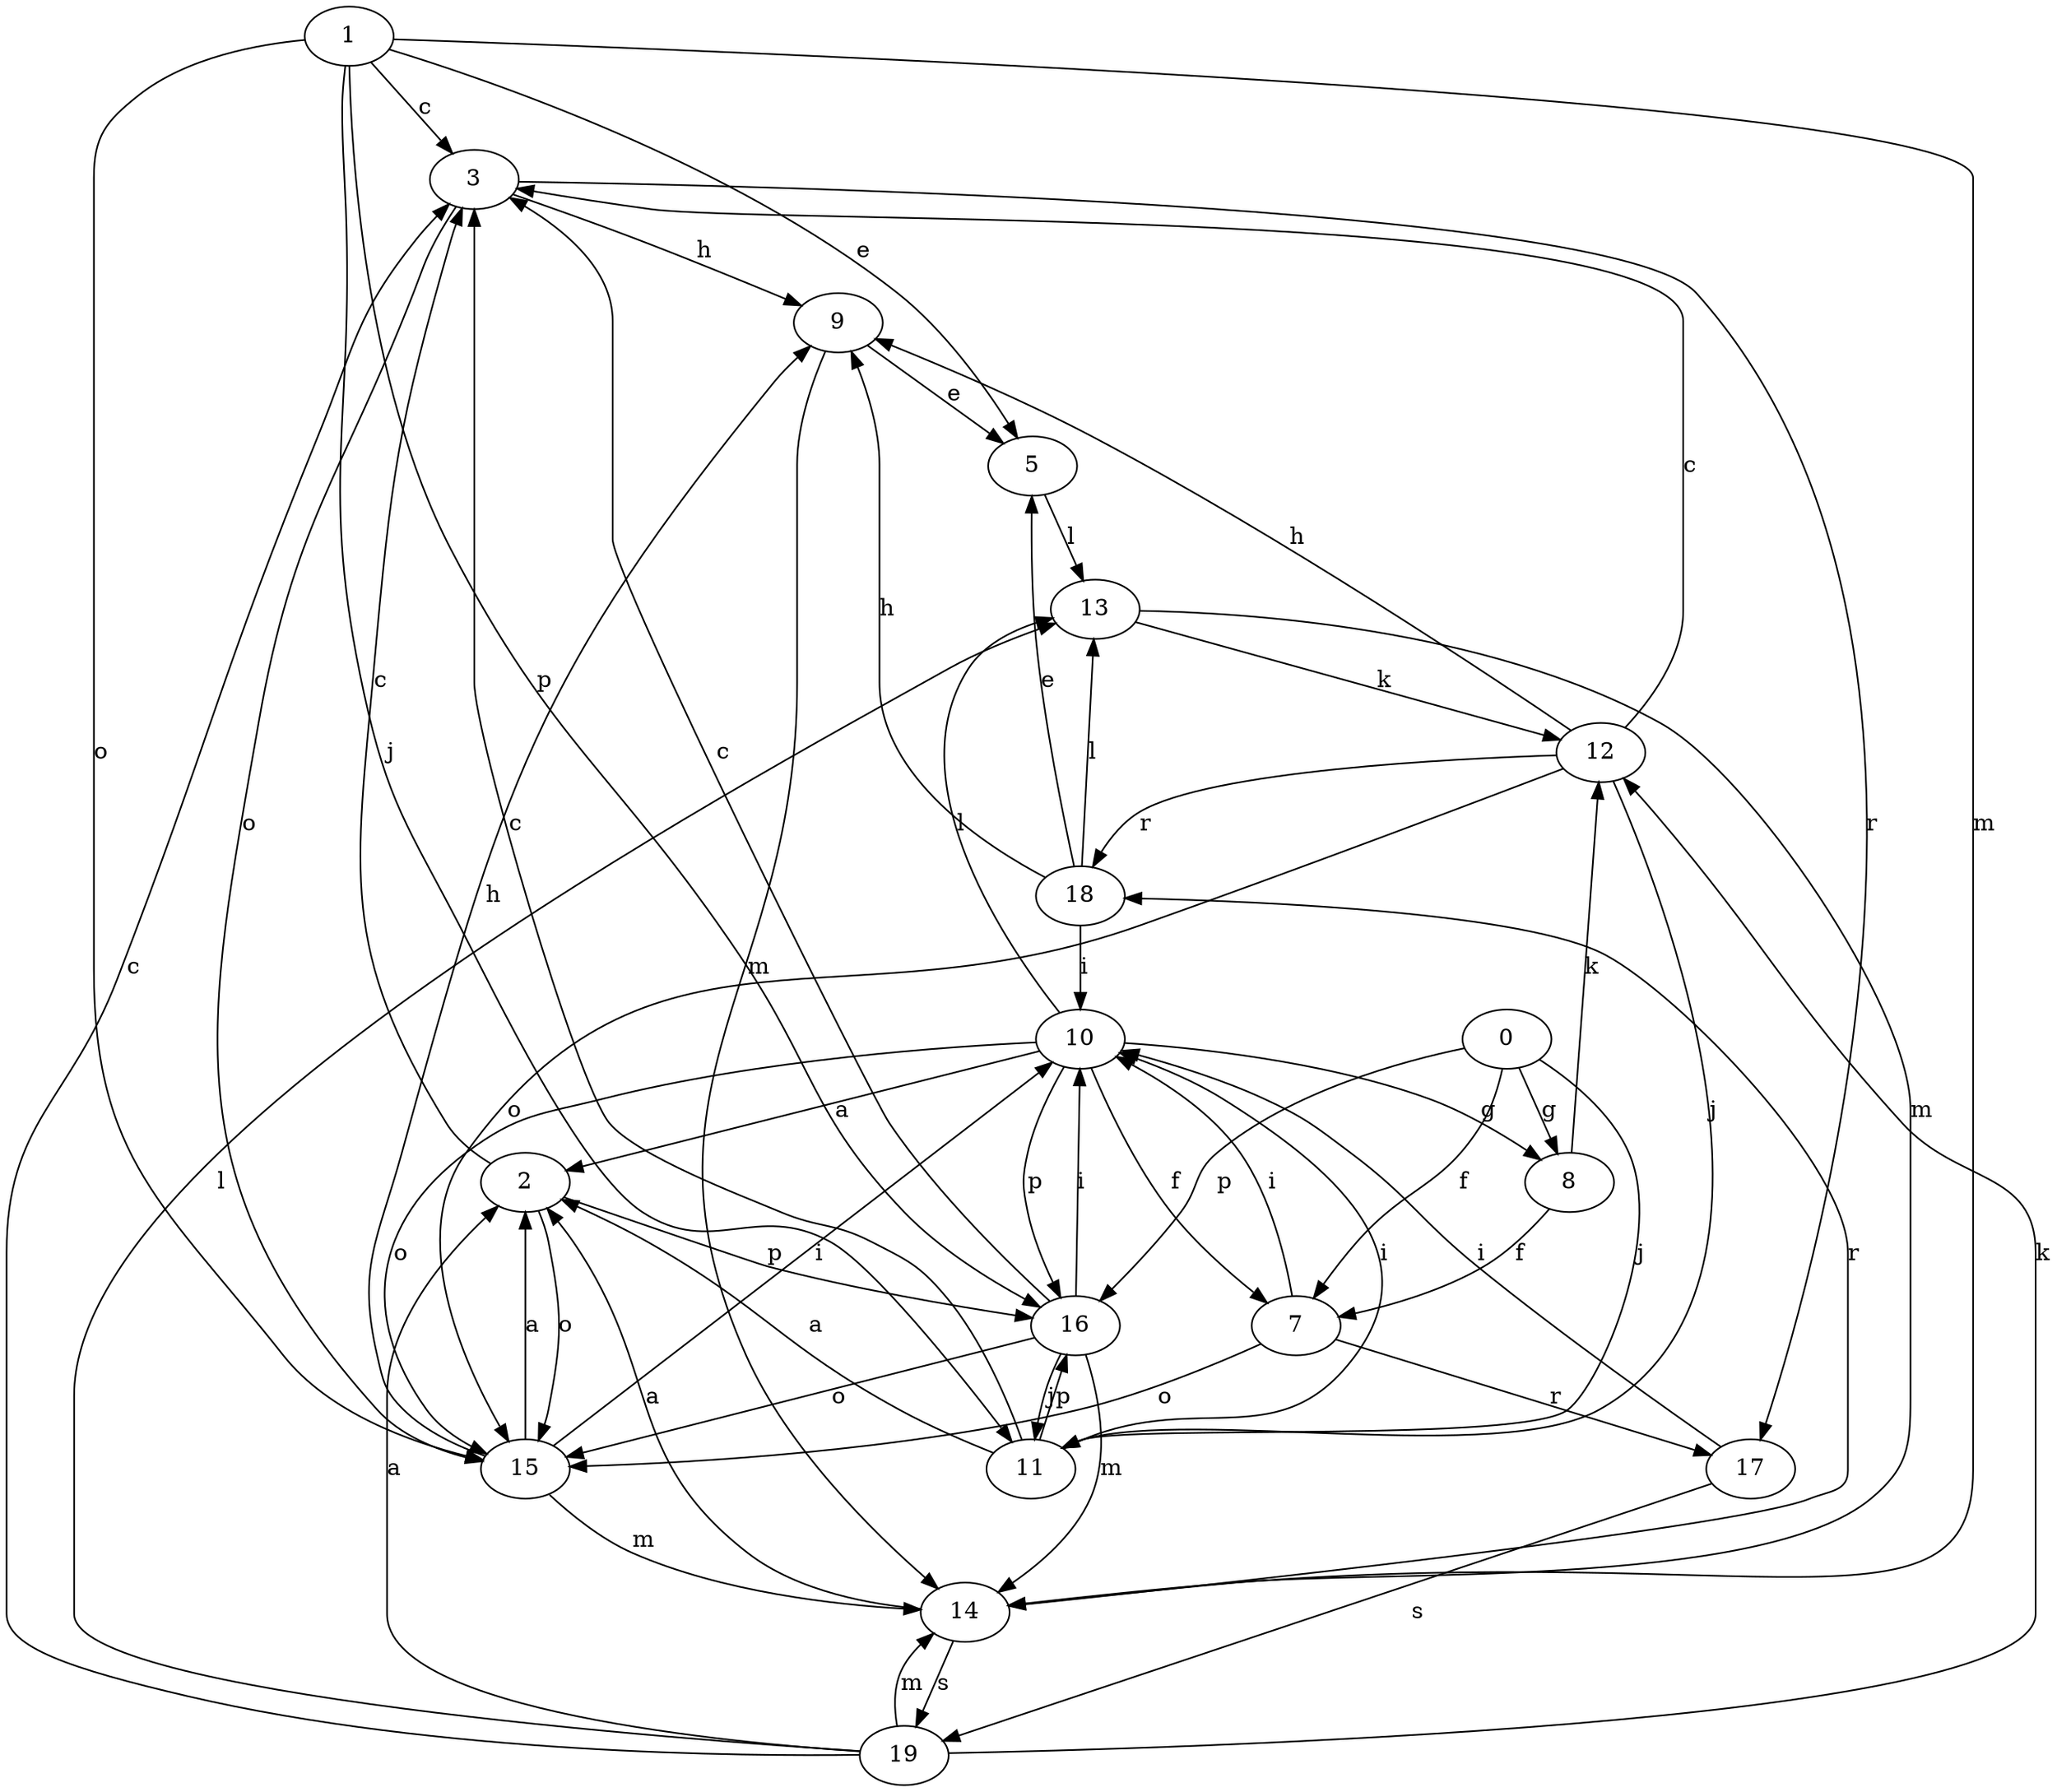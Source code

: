 strict digraph  {
1;
2;
3;
5;
7;
8;
9;
10;
11;
12;
13;
0;
14;
15;
16;
17;
18;
19;
1 -> 3  [label=c];
1 -> 5  [label=e];
1 -> 11  [label=j];
1 -> 14  [label=m];
1 -> 15  [label=o];
1 -> 16  [label=p];
2 -> 3  [label=c];
2 -> 15  [label=o];
2 -> 16  [label=p];
3 -> 9  [label=h];
3 -> 15  [label=o];
3 -> 17  [label=r];
5 -> 13  [label=l];
7 -> 10  [label=i];
7 -> 15  [label=o];
7 -> 17  [label=r];
8 -> 7  [label=f];
8 -> 12  [label=k];
9 -> 5  [label=e];
9 -> 14  [label=m];
10 -> 2  [label=a];
10 -> 7  [label=f];
10 -> 8  [label=g];
10 -> 13  [label=l];
10 -> 15  [label=o];
10 -> 16  [label=p];
11 -> 2  [label=a];
11 -> 3  [label=c];
11 -> 10  [label=i];
11 -> 16  [label=p];
12 -> 3  [label=c];
12 -> 9  [label=h];
12 -> 11  [label=j];
12 -> 15  [label=o];
12 -> 18  [label=r];
13 -> 12  [label=k];
13 -> 14  [label=m];
0 -> 7  [label=f];
0 -> 8  [label=g];
0 -> 11  [label=j];
0 -> 16  [label=p];
14 -> 2  [label=a];
14 -> 18  [label=r];
14 -> 19  [label=s];
15 -> 2  [label=a];
15 -> 9  [label=h];
15 -> 10  [label=i];
15 -> 14  [label=m];
16 -> 3  [label=c];
16 -> 10  [label=i];
16 -> 11  [label=j];
16 -> 14  [label=m];
16 -> 15  [label=o];
17 -> 10  [label=i];
17 -> 19  [label=s];
18 -> 5  [label=e];
18 -> 9  [label=h];
18 -> 10  [label=i];
18 -> 13  [label=l];
19 -> 2  [label=a];
19 -> 3  [label=c];
19 -> 12  [label=k];
19 -> 13  [label=l];
19 -> 14  [label=m];
}
